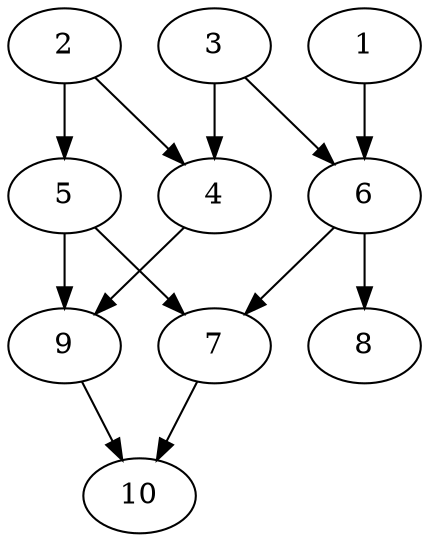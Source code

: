 // DAG automatically generated by daggen at Thu Oct  3 13:58:06 2019
// ./daggen --dot -n 10 --ccr 0.5 --fat 0.5 --regular 0.7 --density 0.5 --mindata 5242880 --maxdata 52428800 
digraph G {
  1 [size="36720640", alpha="0.03", expect_size="18360320"] 
  1 -> 6 [size ="18360320"]
  2 [size="10934272", alpha="0.09", expect_size="5467136"] 
  2 -> 4 [size ="5467136"]
  2 -> 5 [size ="5467136"]
  3 [size="68007936", alpha="0.06", expect_size="34003968"] 
  3 -> 4 [size ="34003968"]
  3 -> 6 [size ="34003968"]
  4 [size="25411584", alpha="0.16", expect_size="12705792"] 
  4 -> 9 [size ="12705792"]
  5 [size="62957568", alpha="0.09", expect_size="31478784"] 
  5 -> 7 [size ="31478784"]
  5 -> 9 [size ="31478784"]
  6 [size="100186112", alpha="0.01", expect_size="50093056"] 
  6 -> 7 [size ="50093056"]
  6 -> 8 [size ="50093056"]
  7 [size="95176704", alpha="0.13", expect_size="47588352"] 
  7 -> 10 [size ="47588352"]
  8 [size="65429504", alpha="0.05", expect_size="32714752"] 
  9 [size="40497152", alpha="0.05", expect_size="20248576"] 
  9 -> 10 [size ="20248576"]
  10 [size="93806592", alpha="0.20", expect_size="46903296"] 
}
